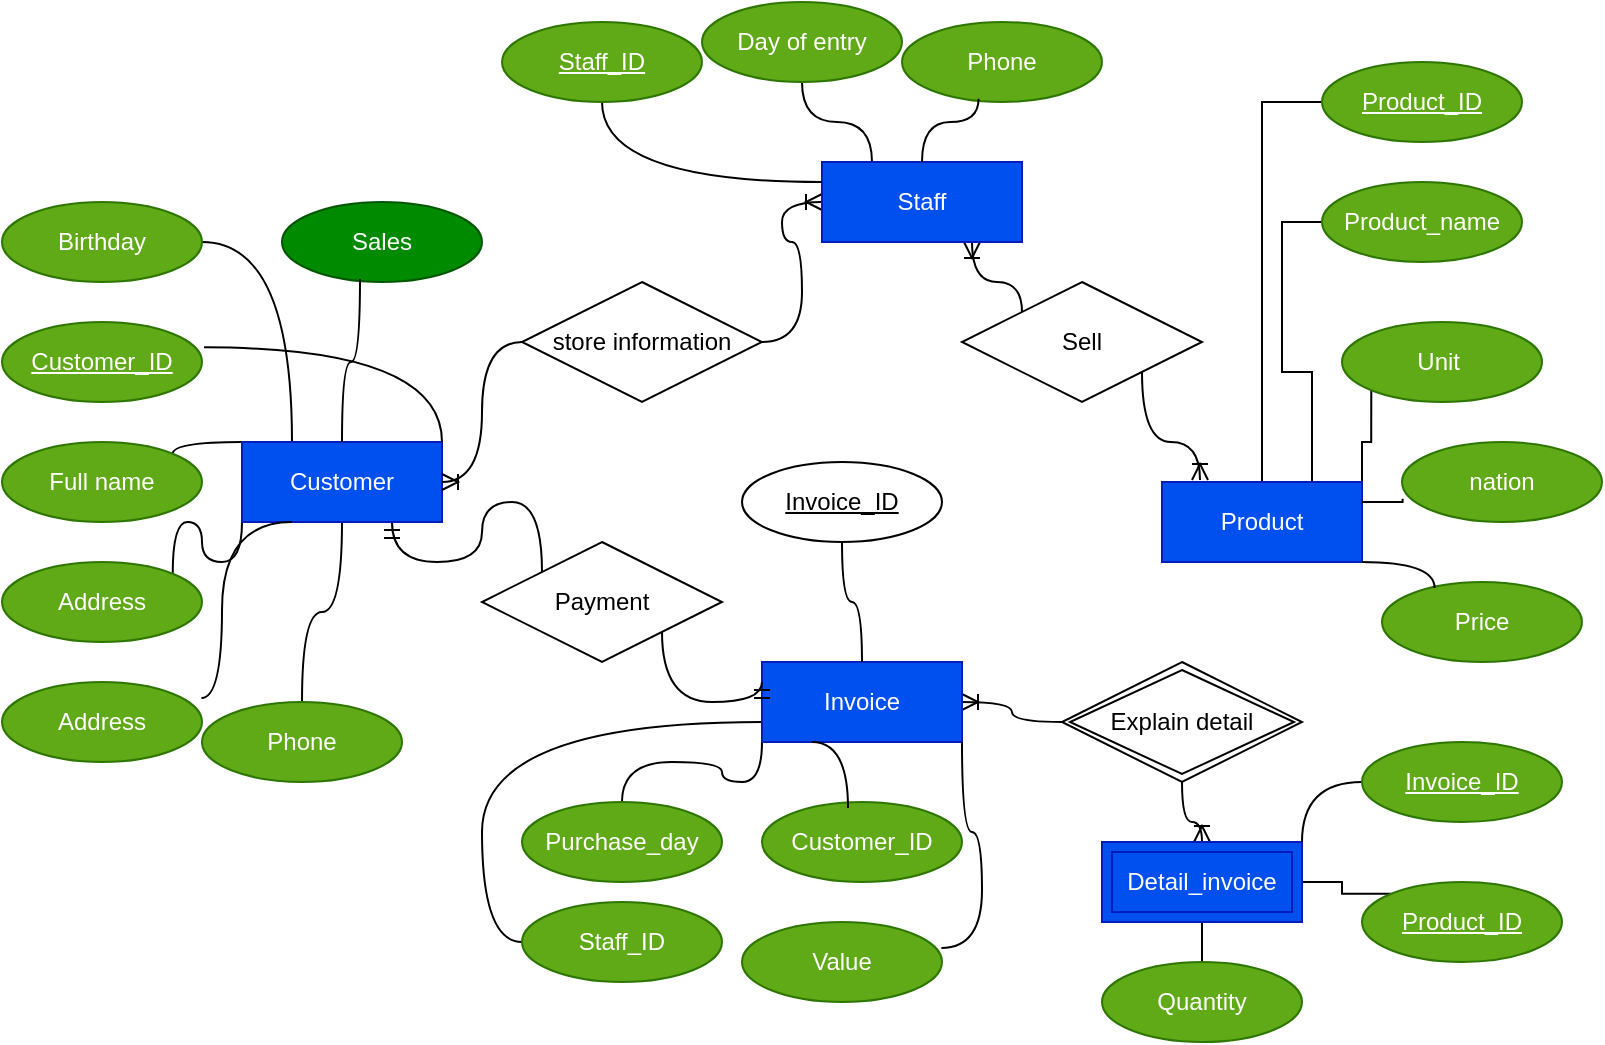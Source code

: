 <mxfile version="24.6.5" type="device">
  <diagram name="Trang-1" id="A_eZYD3eXN-i_Alhg7Kn">
    <mxGraphModel dx="1621" dy="1669" grid="1" gridSize="10" guides="1" tooltips="1" connect="1" arrows="1" fold="1" page="1" pageScale="1" pageWidth="827" pageHeight="1169" math="0" shadow="0">
      <root>
        <mxCell id="0" />
        <mxCell id="1" parent="0" />
        <mxCell id="GHDNg7QaMBSO3Mwv12W6-3" style="edgeStyle=orthogonalEdgeStyle;rounded=0;orthogonalLoop=1;jettySize=auto;html=1;exitX=1;exitY=0.5;exitDx=0;exitDy=0;entryX=0;entryY=0.5;entryDx=0;entryDy=0;endArrow=ERoneToMany;endFill=0;curved=1;" parent="1" source="GHDNg7QaMBSO3Mwv12W6-19" target="GHDNg7QaMBSO3Mwv12W6-2" edge="1">
          <mxGeometry relative="1" as="geometry" />
        </mxCell>
        <mxCell id="GHDNg7QaMBSO3Mwv12W6-7" style="edgeStyle=orthogonalEdgeStyle;rounded=0;orthogonalLoop=1;jettySize=auto;html=1;exitX=0;exitY=0;exitDx=0;exitDy=0;entryX=1;entryY=0;entryDx=0;entryDy=0;endArrow=none;endFill=0;curved=1;" parent="1" source="GHDNg7QaMBSO3Mwv12W6-1" target="GHDNg7QaMBSO3Mwv12W6-6" edge="1">
          <mxGeometry relative="1" as="geometry" />
        </mxCell>
        <mxCell id="GHDNg7QaMBSO3Mwv12W6-9" style="edgeStyle=orthogonalEdgeStyle;rounded=0;orthogonalLoop=1;jettySize=auto;html=1;exitX=0;exitY=1;exitDx=0;exitDy=0;entryX=1;entryY=0;entryDx=0;entryDy=0;curved=1;endArrow=none;endFill=0;" parent="1" source="GHDNg7QaMBSO3Mwv12W6-1" target="GHDNg7QaMBSO3Mwv12W6-8" edge="1">
          <mxGeometry relative="1" as="geometry" />
        </mxCell>
        <mxCell id="GHDNg7QaMBSO3Mwv12W6-13" style="edgeStyle=orthogonalEdgeStyle;rounded=0;orthogonalLoop=1;jettySize=auto;html=1;exitX=0.5;exitY=1;exitDx=0;exitDy=0;entryX=0.5;entryY=0;entryDx=0;entryDy=0;endArrow=none;endFill=0;curved=1;" parent="1" source="GHDNg7QaMBSO3Mwv12W6-1" target="GHDNg7QaMBSO3Mwv12W6-12" edge="1">
          <mxGeometry relative="1" as="geometry" />
        </mxCell>
        <mxCell id="GHDNg7QaMBSO3Mwv12W6-15" style="edgeStyle=orthogonalEdgeStyle;rounded=0;orthogonalLoop=1;jettySize=auto;html=1;exitX=0.25;exitY=0;exitDx=0;exitDy=0;entryX=1;entryY=0.5;entryDx=0;entryDy=0;endArrow=none;endFill=0;curved=1;" parent="1" source="GHDNg7QaMBSO3Mwv12W6-1" target="GHDNg7QaMBSO3Mwv12W6-14" edge="1">
          <mxGeometry relative="1" as="geometry" />
        </mxCell>
        <mxCell id="GHDNg7QaMBSO3Mwv12W6-43" style="edgeStyle=orthogonalEdgeStyle;rounded=0;orthogonalLoop=1;jettySize=auto;html=1;exitX=0.75;exitY=1;exitDx=0;exitDy=0;entryX=0;entryY=0;entryDx=0;entryDy=0;endArrow=none;endFill=0;curved=1;startArrow=ERmandOne;startFill=0;" parent="1" source="GHDNg7QaMBSO3Mwv12W6-1" target="GHDNg7QaMBSO3Mwv12W6-42" edge="1">
          <mxGeometry relative="1" as="geometry" />
        </mxCell>
        <mxCell id="GHDNg7QaMBSO3Mwv12W6-1" value="Customer" style="whiteSpace=wrap;html=1;align=center;fillColor=#0050ef;fontColor=#ffffff;strokeColor=#001DBC;" parent="1" vertex="1">
          <mxGeometry x="110" y="190" width="100" height="40" as="geometry" />
        </mxCell>
        <mxCell id="GHDNg7QaMBSO3Mwv12W6-24" style="edgeStyle=orthogonalEdgeStyle;rounded=0;orthogonalLoop=1;jettySize=auto;html=1;exitX=0.25;exitY=0;exitDx=0;exitDy=0;entryX=0.5;entryY=1;entryDx=0;entryDy=0;endArrow=none;endFill=0;curved=1;" parent="1" source="GHDNg7QaMBSO3Mwv12W6-2" target="GHDNg7QaMBSO3Mwv12W6-22" edge="1">
          <mxGeometry relative="1" as="geometry" />
        </mxCell>
        <mxCell id="GHDNg7QaMBSO3Mwv12W6-29" style="edgeStyle=orthogonalEdgeStyle;rounded=0;orthogonalLoop=1;jettySize=auto;html=1;exitX=0.75;exitY=1;exitDx=0;exitDy=0;entryX=0;entryY=0;entryDx=0;entryDy=0;endArrow=none;endFill=0;curved=1;startArrow=ERoneToMany;startFill=0;" parent="1" source="GHDNg7QaMBSO3Mwv12W6-2" target="GHDNg7QaMBSO3Mwv12W6-28" edge="1">
          <mxGeometry relative="1" as="geometry" />
        </mxCell>
        <mxCell id="GHDNg7QaMBSO3Mwv12W6-2" value="Staff" style="whiteSpace=wrap;html=1;align=center;fillColor=#0050ef;fontColor=#ffffff;strokeColor=#001DBC;" parent="1" vertex="1">
          <mxGeometry x="400" y="50" width="100" height="40" as="geometry" />
        </mxCell>
        <mxCell id="GHDNg7QaMBSO3Mwv12W6-4" value="Customer_ID" style="ellipse;whiteSpace=wrap;html=1;align=center;fontStyle=4;fillColor=#60a917;strokeColor=#2D7600;fontColor=#ffffff;" parent="1" vertex="1">
          <mxGeometry x="-10" y="130" width="100" height="40" as="geometry" />
        </mxCell>
        <mxCell id="GHDNg7QaMBSO3Mwv12W6-5" style="edgeStyle=orthogonalEdgeStyle;rounded=0;orthogonalLoop=1;jettySize=auto;html=1;exitX=1;exitY=0;exitDx=0;exitDy=0;entryX=1.01;entryY=0.317;entryDx=0;entryDy=0;entryPerimeter=0;endArrow=none;endFill=0;curved=1;" parent="1" source="GHDNg7QaMBSO3Mwv12W6-1" target="GHDNg7QaMBSO3Mwv12W6-4" edge="1">
          <mxGeometry relative="1" as="geometry" />
        </mxCell>
        <mxCell id="GHDNg7QaMBSO3Mwv12W6-6" value="Full name" style="ellipse;whiteSpace=wrap;html=1;align=center;fillColor=#60a917;strokeColor=#2D7600;fontColor=#ffffff;" parent="1" vertex="1">
          <mxGeometry x="-10" y="190" width="100" height="40" as="geometry" />
        </mxCell>
        <mxCell id="GHDNg7QaMBSO3Mwv12W6-8" value="Address" style="ellipse;whiteSpace=wrap;html=1;align=center;fillColor=#60a917;strokeColor=#2D7600;fontColor=#ffffff;" parent="1" vertex="1">
          <mxGeometry x="-10" y="250" width="100" height="40" as="geometry" />
        </mxCell>
        <mxCell id="GHDNg7QaMBSO3Mwv12W6-10" value="Address" style="ellipse;whiteSpace=wrap;html=1;align=center;fillColor=#60a917;strokeColor=#2D7600;fontColor=#ffffff;" parent="1" vertex="1">
          <mxGeometry x="-10" y="310" width="100" height="40" as="geometry" />
        </mxCell>
        <mxCell id="GHDNg7QaMBSO3Mwv12W6-11" style="edgeStyle=orthogonalEdgeStyle;rounded=0;orthogonalLoop=1;jettySize=auto;html=1;exitX=0.25;exitY=1;exitDx=0;exitDy=0;entryX=0.997;entryY=0.2;entryDx=0;entryDy=0;entryPerimeter=0;endArrow=none;endFill=0;curved=1;" parent="1" source="GHDNg7QaMBSO3Mwv12W6-1" target="GHDNg7QaMBSO3Mwv12W6-10" edge="1">
          <mxGeometry relative="1" as="geometry">
            <Array as="points">
              <mxPoint x="100" y="230" />
              <mxPoint x="100" y="318" />
            </Array>
          </mxGeometry>
        </mxCell>
        <mxCell id="GHDNg7QaMBSO3Mwv12W6-12" value="Phone" style="ellipse;whiteSpace=wrap;html=1;align=center;fillColor=#60a917;strokeColor=#2D7600;fontColor=#ffffff;" parent="1" vertex="1">
          <mxGeometry x="90" y="320" width="100" height="40" as="geometry" />
        </mxCell>
        <mxCell id="GHDNg7QaMBSO3Mwv12W6-14" value="Birthday" style="ellipse;whiteSpace=wrap;html=1;align=center;fillColor=#60a917;strokeColor=#2D7600;fontColor=#ffffff;" parent="1" vertex="1">
          <mxGeometry x="-10" y="70" width="100" height="40" as="geometry" />
        </mxCell>
        <mxCell id="GHDNg7QaMBSO3Mwv12W6-16" value="Sales" style="ellipse;whiteSpace=wrap;html=1;align=center;fillColor=#008a00;fontColor=#ffffff;strokeColor=#005700;" parent="1" vertex="1">
          <mxGeometry x="130" y="70" width="100" height="40" as="geometry" />
        </mxCell>
        <mxCell id="GHDNg7QaMBSO3Mwv12W6-17" style="edgeStyle=orthogonalEdgeStyle;rounded=0;orthogonalLoop=1;jettySize=auto;html=1;exitX=0.5;exitY=0;exitDx=0;exitDy=0;entryX=0.39;entryY=0.967;entryDx=0;entryDy=0;entryPerimeter=0;endArrow=none;endFill=0;curved=1;" parent="1" source="GHDNg7QaMBSO3Mwv12W6-1" target="GHDNg7QaMBSO3Mwv12W6-16" edge="1">
          <mxGeometry relative="1" as="geometry" />
        </mxCell>
        <mxCell id="GHDNg7QaMBSO3Mwv12W6-18" value="" style="edgeStyle=orthogonalEdgeStyle;rounded=0;orthogonalLoop=1;jettySize=auto;html=1;exitX=1;exitY=0.5;exitDx=0;exitDy=0;entryX=0;entryY=0.5;entryDx=0;entryDy=0;endArrow=none;endFill=0;curved=1;startArrow=ERoneToMany;startFill=0;" parent="1" source="GHDNg7QaMBSO3Mwv12W6-1" target="GHDNg7QaMBSO3Mwv12W6-19" edge="1">
          <mxGeometry relative="1" as="geometry">
            <mxPoint x="210" y="210" as="sourcePoint" />
            <mxPoint x="380" y="90" as="targetPoint" />
          </mxGeometry>
        </mxCell>
        <mxCell id="GHDNg7QaMBSO3Mwv12W6-19" value="store information" style="shape=rhombus;perimeter=rhombusPerimeter;whiteSpace=wrap;html=1;align=center;" parent="1" vertex="1">
          <mxGeometry x="250" y="110" width="120" height="60" as="geometry" />
        </mxCell>
        <mxCell id="GHDNg7QaMBSO3Mwv12W6-23" style="edgeStyle=orthogonalEdgeStyle;rounded=0;orthogonalLoop=1;jettySize=auto;html=1;exitX=0.5;exitY=1;exitDx=0;exitDy=0;entryX=0;entryY=0.25;entryDx=0;entryDy=0;endArrow=none;endFill=0;curved=1;" parent="1" source="GHDNg7QaMBSO3Mwv12W6-20" target="GHDNg7QaMBSO3Mwv12W6-2" edge="1">
          <mxGeometry relative="1" as="geometry" />
        </mxCell>
        <mxCell id="GHDNg7QaMBSO3Mwv12W6-20" value="Staff_ID" style="ellipse;whiteSpace=wrap;html=1;align=center;fontStyle=4;fillColor=#60a917;strokeColor=#2D7600;fontColor=#ffffff;" parent="1" vertex="1">
          <mxGeometry x="240" y="-20" width="100" height="40" as="geometry" />
        </mxCell>
        <mxCell id="GHDNg7QaMBSO3Mwv12W6-22" value="Day of entry" style="ellipse;whiteSpace=wrap;html=1;align=center;fillColor=#60a917;strokeColor=#2D7600;fontColor=#ffffff;" parent="1" vertex="1">
          <mxGeometry x="340" y="-30" width="100" height="40" as="geometry" />
        </mxCell>
        <mxCell id="GHDNg7QaMBSO3Mwv12W6-25" value="Phone" style="ellipse;whiteSpace=wrap;html=1;align=center;fillColor=#60a917;strokeColor=#2D7600;fontColor=#ffffff;" parent="1" vertex="1">
          <mxGeometry x="440" y="-20" width="100" height="40" as="geometry" />
        </mxCell>
        <mxCell id="GHDNg7QaMBSO3Mwv12W6-26" style="edgeStyle=orthogonalEdgeStyle;rounded=0;orthogonalLoop=1;jettySize=auto;html=1;exitX=0.5;exitY=0;exitDx=0;exitDy=0;entryX=0.383;entryY=0.958;entryDx=0;entryDy=0;entryPerimeter=0;endArrow=none;endFill=0;curved=1;" parent="1" source="GHDNg7QaMBSO3Mwv12W6-2" target="GHDNg7QaMBSO3Mwv12W6-25" edge="1">
          <mxGeometry relative="1" as="geometry" />
        </mxCell>
        <mxCell id="GHDNg7QaMBSO3Mwv12W6-32" style="edgeStyle=orthogonalEdgeStyle;rounded=0;orthogonalLoop=1;jettySize=auto;html=1;exitX=0.5;exitY=0;exitDx=0;exitDy=0;entryX=0;entryY=0.5;entryDx=0;entryDy=0;endArrow=none;endFill=0;" parent="1" source="GHDNg7QaMBSO3Mwv12W6-27" target="GHDNg7QaMBSO3Mwv12W6-31" edge="1">
          <mxGeometry relative="1" as="geometry" />
        </mxCell>
        <mxCell id="GHDNg7QaMBSO3Mwv12W6-34" style="edgeStyle=orthogonalEdgeStyle;rounded=0;orthogonalLoop=1;jettySize=auto;html=1;exitX=0.75;exitY=0;exitDx=0;exitDy=0;entryX=0;entryY=0.5;entryDx=0;entryDy=0;endArrow=none;endFill=0;" parent="1" source="GHDNg7QaMBSO3Mwv12W6-27" target="GHDNg7QaMBSO3Mwv12W6-33" edge="1">
          <mxGeometry relative="1" as="geometry" />
        </mxCell>
        <mxCell id="GHDNg7QaMBSO3Mwv12W6-36" style="edgeStyle=orthogonalEdgeStyle;rounded=0;orthogonalLoop=1;jettySize=auto;html=1;exitX=1;exitY=0;exitDx=0;exitDy=0;entryX=0;entryY=1;entryDx=0;entryDy=0;endArrow=none;endFill=0;" parent="1" source="GHDNg7QaMBSO3Mwv12W6-27" target="GHDNg7QaMBSO3Mwv12W6-35" edge="1">
          <mxGeometry relative="1" as="geometry" />
        </mxCell>
        <mxCell id="GHDNg7QaMBSO3Mwv12W6-27" value="Product" style="whiteSpace=wrap;html=1;align=center;fillColor=#0050ef;fontColor=#ffffff;strokeColor=#001DBC;" parent="1" vertex="1">
          <mxGeometry x="570" y="210" width="100" height="40" as="geometry" />
        </mxCell>
        <mxCell id="GHDNg7QaMBSO3Mwv12W6-28" value="Sell" style="shape=rhombus;perimeter=rhombusPerimeter;whiteSpace=wrap;html=1;align=center;" parent="1" vertex="1">
          <mxGeometry x="470" y="110" width="120" height="60" as="geometry" />
        </mxCell>
        <mxCell id="GHDNg7QaMBSO3Mwv12W6-30" style="edgeStyle=orthogonalEdgeStyle;rounded=0;orthogonalLoop=1;jettySize=auto;html=1;exitX=1;exitY=1;exitDx=0;exitDy=0;entryX=0.19;entryY=-0.025;entryDx=0;entryDy=0;entryPerimeter=0;endArrow=ERoneToMany;endFill=0;curved=1;" parent="1" source="GHDNg7QaMBSO3Mwv12W6-28" target="GHDNg7QaMBSO3Mwv12W6-27" edge="1">
          <mxGeometry relative="1" as="geometry" />
        </mxCell>
        <mxCell id="GHDNg7QaMBSO3Mwv12W6-31" value="Product_ID" style="ellipse;whiteSpace=wrap;html=1;align=center;fontStyle=4;fillColor=#60a917;strokeColor=#2D7600;fontColor=#ffffff;" parent="1" vertex="1">
          <mxGeometry x="650" width="100" height="40" as="geometry" />
        </mxCell>
        <mxCell id="GHDNg7QaMBSO3Mwv12W6-33" value="Product_name" style="ellipse;whiteSpace=wrap;html=1;align=center;fillColor=#60a917;strokeColor=#2D7600;fontColor=#ffffff;" parent="1" vertex="1">
          <mxGeometry x="650" y="60" width="100" height="40" as="geometry" />
        </mxCell>
        <mxCell id="GHDNg7QaMBSO3Mwv12W6-35" value="Unit&amp;nbsp;" style="ellipse;whiteSpace=wrap;html=1;align=center;fillColor=#60a917;strokeColor=#2D7600;fontColor=#ffffff;" parent="1" vertex="1">
          <mxGeometry x="660" y="130" width="100" height="40" as="geometry" />
        </mxCell>
        <mxCell id="GHDNg7QaMBSO3Mwv12W6-37" value="nation" style="ellipse;whiteSpace=wrap;html=1;align=center;fillColor=#60a917;strokeColor=#2D7600;fontColor=#ffffff;" parent="1" vertex="1">
          <mxGeometry x="690" y="190" width="100" height="40" as="geometry" />
        </mxCell>
        <mxCell id="GHDNg7QaMBSO3Mwv12W6-38" style="edgeStyle=orthogonalEdgeStyle;rounded=0;orthogonalLoop=1;jettySize=auto;html=1;exitX=1;exitY=0.25;exitDx=0;exitDy=0;entryX=0.003;entryY=0.708;entryDx=0;entryDy=0;entryPerimeter=0;endArrow=none;endFill=0;" parent="1" source="GHDNg7QaMBSO3Mwv12W6-27" target="GHDNg7QaMBSO3Mwv12W6-37" edge="1">
          <mxGeometry relative="1" as="geometry" />
        </mxCell>
        <mxCell id="GHDNg7QaMBSO3Mwv12W6-39" value="Price" style="ellipse;whiteSpace=wrap;html=1;align=center;fillColor=#60a917;strokeColor=#2D7600;fontColor=#ffffff;" parent="1" vertex="1">
          <mxGeometry x="680" y="260" width="100" height="40" as="geometry" />
        </mxCell>
        <mxCell id="GHDNg7QaMBSO3Mwv12W6-40" style="edgeStyle=orthogonalEdgeStyle;rounded=0;orthogonalLoop=1;jettySize=auto;html=1;exitX=1;exitY=1;exitDx=0;exitDy=0;entryX=0.263;entryY=0.075;entryDx=0;entryDy=0;entryPerimeter=0;endArrow=none;endFill=0;curved=1;" parent="1" source="GHDNg7QaMBSO3Mwv12W6-27" target="GHDNg7QaMBSO3Mwv12W6-39" edge="1">
          <mxGeometry relative="1" as="geometry" />
        </mxCell>
        <mxCell id="GHDNg7QaMBSO3Mwv12W6-54" style="edgeStyle=orthogonalEdgeStyle;rounded=0;orthogonalLoop=1;jettySize=auto;html=1;exitX=0;exitY=1;exitDx=0;exitDy=0;endArrow=none;endFill=0;curved=1;" parent="1" source="GHDNg7QaMBSO3Mwv12W6-41" target="GHDNg7QaMBSO3Mwv12W6-48" edge="1">
          <mxGeometry relative="1" as="geometry" />
        </mxCell>
        <mxCell id="GHDNg7QaMBSO3Mwv12W6-56" style="edgeStyle=orthogonalEdgeStyle;rounded=0;orthogonalLoop=1;jettySize=auto;html=1;exitX=0;exitY=0.75;exitDx=0;exitDy=0;entryX=0;entryY=0.5;entryDx=0;entryDy=0;curved=1;endArrow=none;endFill=0;" parent="1" source="GHDNg7QaMBSO3Mwv12W6-41" target="GHDNg7QaMBSO3Mwv12W6-50" edge="1">
          <mxGeometry relative="1" as="geometry" />
        </mxCell>
        <mxCell id="GHDNg7QaMBSO3Mwv12W6-59" style="edgeStyle=orthogonalEdgeStyle;rounded=0;orthogonalLoop=1;jettySize=auto;html=1;exitX=1;exitY=0.5;exitDx=0;exitDy=0;endArrow=none;endFill=0;curved=1;startArrow=ERoneToMany;startFill=0;" parent="1" source="GHDNg7QaMBSO3Mwv12W6-41" target="GHDNg7QaMBSO3Mwv12W6-58" edge="1">
          <mxGeometry relative="1" as="geometry" />
        </mxCell>
        <mxCell id="GHDNg7QaMBSO3Mwv12W6-41" value="Invoice" style="whiteSpace=wrap;html=1;align=center;fillColor=#0050ef;fontColor=#ffffff;strokeColor=#001DBC;" parent="1" vertex="1">
          <mxGeometry x="370" y="300" width="100" height="40" as="geometry" />
        </mxCell>
        <mxCell id="GHDNg7QaMBSO3Mwv12W6-44" style="edgeStyle=orthogonalEdgeStyle;rounded=0;orthogonalLoop=1;jettySize=auto;html=1;exitX=1;exitY=1;exitDx=0;exitDy=0;entryX=0;entryY=0.25;entryDx=0;entryDy=0;endArrow=ERmandOne;endFill=0;curved=1;" parent="1" source="GHDNg7QaMBSO3Mwv12W6-42" target="GHDNg7QaMBSO3Mwv12W6-41" edge="1">
          <mxGeometry relative="1" as="geometry">
            <Array as="points">
              <mxPoint x="320" y="320" />
              <mxPoint x="370" y="320" />
            </Array>
          </mxGeometry>
        </mxCell>
        <mxCell id="GHDNg7QaMBSO3Mwv12W6-42" value="Payment" style="shape=rhombus;perimeter=rhombusPerimeter;whiteSpace=wrap;html=1;align=center;" parent="1" vertex="1">
          <mxGeometry x="230" y="240" width="120" height="60" as="geometry" />
        </mxCell>
        <mxCell id="GHDNg7QaMBSO3Mwv12W6-53" style="edgeStyle=orthogonalEdgeStyle;rounded=0;orthogonalLoop=1;jettySize=auto;html=1;exitX=0.5;exitY=1;exitDx=0;exitDy=0;entryX=0.5;entryY=0;entryDx=0;entryDy=0;endArrow=none;endFill=0;curved=1;" parent="1" source="GHDNg7QaMBSO3Mwv12W6-47" target="GHDNg7QaMBSO3Mwv12W6-41" edge="1">
          <mxGeometry relative="1" as="geometry" />
        </mxCell>
        <mxCell id="GHDNg7QaMBSO3Mwv12W6-47" value="Invoice_ID" style="ellipse;whiteSpace=wrap;html=1;align=center;fontStyle=4;" parent="1" vertex="1">
          <mxGeometry x="360" y="200" width="100" height="40" as="geometry" />
        </mxCell>
        <mxCell id="GHDNg7QaMBSO3Mwv12W6-48" value="Purchase_day" style="ellipse;whiteSpace=wrap;html=1;align=center;fillColor=#60a917;strokeColor=#2D7600;fontColor=#ffffff;" parent="1" vertex="1">
          <mxGeometry x="250" y="370" width="100" height="40" as="geometry" />
        </mxCell>
        <mxCell id="GHDNg7QaMBSO3Mwv12W6-50" value="Staff_ID" style="ellipse;whiteSpace=wrap;html=1;align=center;fillColor=#60a917;strokeColor=#2D7600;fontColor=#ffffff;" parent="1" vertex="1">
          <mxGeometry x="250" y="420" width="100" height="40" as="geometry" />
        </mxCell>
        <mxCell id="GHDNg7QaMBSO3Mwv12W6-51" value="Customer_ID" style="ellipse;whiteSpace=wrap;html=1;align=center;fillColor=#60a917;strokeColor=#2D7600;fontColor=#ffffff;" parent="1" vertex="1">
          <mxGeometry x="370" y="370" width="100" height="40" as="geometry" />
        </mxCell>
        <mxCell id="GHDNg7QaMBSO3Mwv12W6-52" value="Value" style="ellipse;whiteSpace=wrap;html=1;align=center;fillColor=#60a917;strokeColor=#2D7600;fontColor=#ffffff;" parent="1" vertex="1">
          <mxGeometry x="360" y="430" width="100" height="40" as="geometry" />
        </mxCell>
        <mxCell id="GHDNg7QaMBSO3Mwv12W6-55" style="edgeStyle=orthogonalEdgeStyle;rounded=0;orthogonalLoop=1;jettySize=auto;html=1;exitX=0.25;exitY=1;exitDx=0;exitDy=0;entryX=0.43;entryY=0.075;entryDx=0;entryDy=0;entryPerimeter=0;endArrow=none;endFill=0;curved=1;" parent="1" source="GHDNg7QaMBSO3Mwv12W6-41" target="GHDNg7QaMBSO3Mwv12W6-51" edge="1">
          <mxGeometry relative="1" as="geometry" />
        </mxCell>
        <mxCell id="GHDNg7QaMBSO3Mwv12W6-57" style="edgeStyle=orthogonalEdgeStyle;rounded=0;orthogonalLoop=1;jettySize=auto;html=1;exitX=1;exitY=1;exitDx=0;exitDy=0;entryX=0.997;entryY=0.325;entryDx=0;entryDy=0;entryPerimeter=0;curved=1;endArrow=none;endFill=0;" parent="1" source="GHDNg7QaMBSO3Mwv12W6-41" target="GHDNg7QaMBSO3Mwv12W6-52" edge="1">
          <mxGeometry relative="1" as="geometry" />
        </mxCell>
        <mxCell id="GHDNg7QaMBSO3Mwv12W6-61" style="edgeStyle=orthogonalEdgeStyle;rounded=0;orthogonalLoop=1;jettySize=auto;html=1;exitX=0.5;exitY=1;exitDx=0;exitDy=0;endArrow=ERoneToMany;endFill=0;curved=1;" parent="1" source="GHDNg7QaMBSO3Mwv12W6-58" target="GHDNg7QaMBSO3Mwv12W6-60" edge="1">
          <mxGeometry relative="1" as="geometry" />
        </mxCell>
        <mxCell id="GHDNg7QaMBSO3Mwv12W6-58" value="Explain detail" style="shape=rhombus;double=1;perimeter=rhombusPerimeter;whiteSpace=wrap;html=1;align=center;" parent="1" vertex="1">
          <mxGeometry x="520" y="300" width="120" height="60" as="geometry" />
        </mxCell>
        <mxCell id="GHDNg7QaMBSO3Mwv12W6-67" style="edgeStyle=orthogonalEdgeStyle;rounded=0;orthogonalLoop=1;jettySize=auto;html=1;exitX=0.5;exitY=1;exitDx=0;exitDy=0;entryX=0.5;entryY=0;entryDx=0;entryDy=0;endArrow=none;endFill=0;curved=1;" parent="1" source="GHDNg7QaMBSO3Mwv12W6-60" target="GHDNg7QaMBSO3Mwv12W6-64" edge="1">
          <mxGeometry relative="1" as="geometry" />
        </mxCell>
        <mxCell id="GHDNg7QaMBSO3Mwv12W6-68" style="edgeStyle=orthogonalEdgeStyle;rounded=0;orthogonalLoop=1;jettySize=auto;html=1;exitX=1;exitY=0.5;exitDx=0;exitDy=0;entryX=0;entryY=0;entryDx=0;entryDy=0;endArrow=none;endFill=0;" parent="1" source="GHDNg7QaMBSO3Mwv12W6-60" target="GHDNg7QaMBSO3Mwv12W6-63" edge="1">
          <mxGeometry relative="1" as="geometry" />
        </mxCell>
        <mxCell id="GHDNg7QaMBSO3Mwv12W6-60" value="Detail_invoice" style="shape=ext;margin=3;double=1;whiteSpace=wrap;html=1;align=center;fillColor=#0050ef;fontColor=#ffffff;strokeColor=#001DBC;" parent="1" vertex="1">
          <mxGeometry x="540" y="390" width="100" height="40" as="geometry" />
        </mxCell>
        <mxCell id="GHDNg7QaMBSO3Mwv12W6-66" style="edgeStyle=orthogonalEdgeStyle;rounded=0;orthogonalLoop=1;jettySize=auto;html=1;exitX=0;exitY=0.5;exitDx=0;exitDy=0;entryX=1;entryY=0;entryDx=0;entryDy=0;endArrow=none;endFill=0;curved=1;" parent="1" source="GHDNg7QaMBSO3Mwv12W6-62" target="GHDNg7QaMBSO3Mwv12W6-60" edge="1">
          <mxGeometry relative="1" as="geometry" />
        </mxCell>
        <mxCell id="GHDNg7QaMBSO3Mwv12W6-62" value="Invoice_ID" style="ellipse;whiteSpace=wrap;html=1;align=center;fontStyle=4;fillColor=#60a917;strokeColor=#2D7600;fontColor=#ffffff;" parent="1" vertex="1">
          <mxGeometry x="670" y="340" width="100" height="40" as="geometry" />
        </mxCell>
        <mxCell id="GHDNg7QaMBSO3Mwv12W6-63" value="Product_ID" style="ellipse;whiteSpace=wrap;html=1;align=center;fontStyle=4;fillColor=#60a917;strokeColor=#2D7600;fontColor=#ffffff;" parent="1" vertex="1">
          <mxGeometry x="670" y="410" width="100" height="40" as="geometry" />
        </mxCell>
        <mxCell id="GHDNg7QaMBSO3Mwv12W6-64" value="Quantity" style="ellipse;whiteSpace=wrap;html=1;align=center;fillColor=#60a917;strokeColor=#2D7600;fontColor=#ffffff;" parent="1" vertex="1">
          <mxGeometry x="540" y="450" width="100" height="40" as="geometry" />
        </mxCell>
      </root>
    </mxGraphModel>
  </diagram>
</mxfile>
